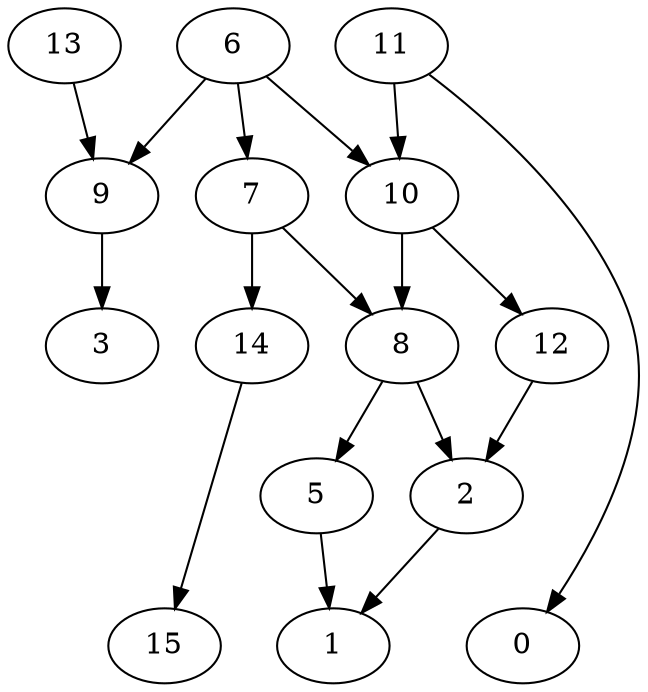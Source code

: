 digraph G {
    2;
    1;
    6;
    7;
    9;
    10;
    8;
    14;
    3;
    12;
    11;
    0;
    13;
    5;
    15;
    2 -> 1 [weight=0];
    6 -> 7 [weight=0];
    6 -> 9 [weight=0];
    6 -> 10 [weight=0];
    7 -> 8 [weight=0];
    7 -> 14 [weight=0];
    9 -> 3 [weight=1];
    10 -> 8 [weight=1];
    10 -> 12 [weight=0];
    8 -> 2 [weight=0];
    8 -> 5 [weight=0];
    14 -> 15 [weight=0];
    12 -> 2 [weight=0];
    11 -> 10 [weight=0];
    11 -> 0 [weight=0];
    13 -> 9 [weight=0];
    5 -> 1 [weight=0];
}
